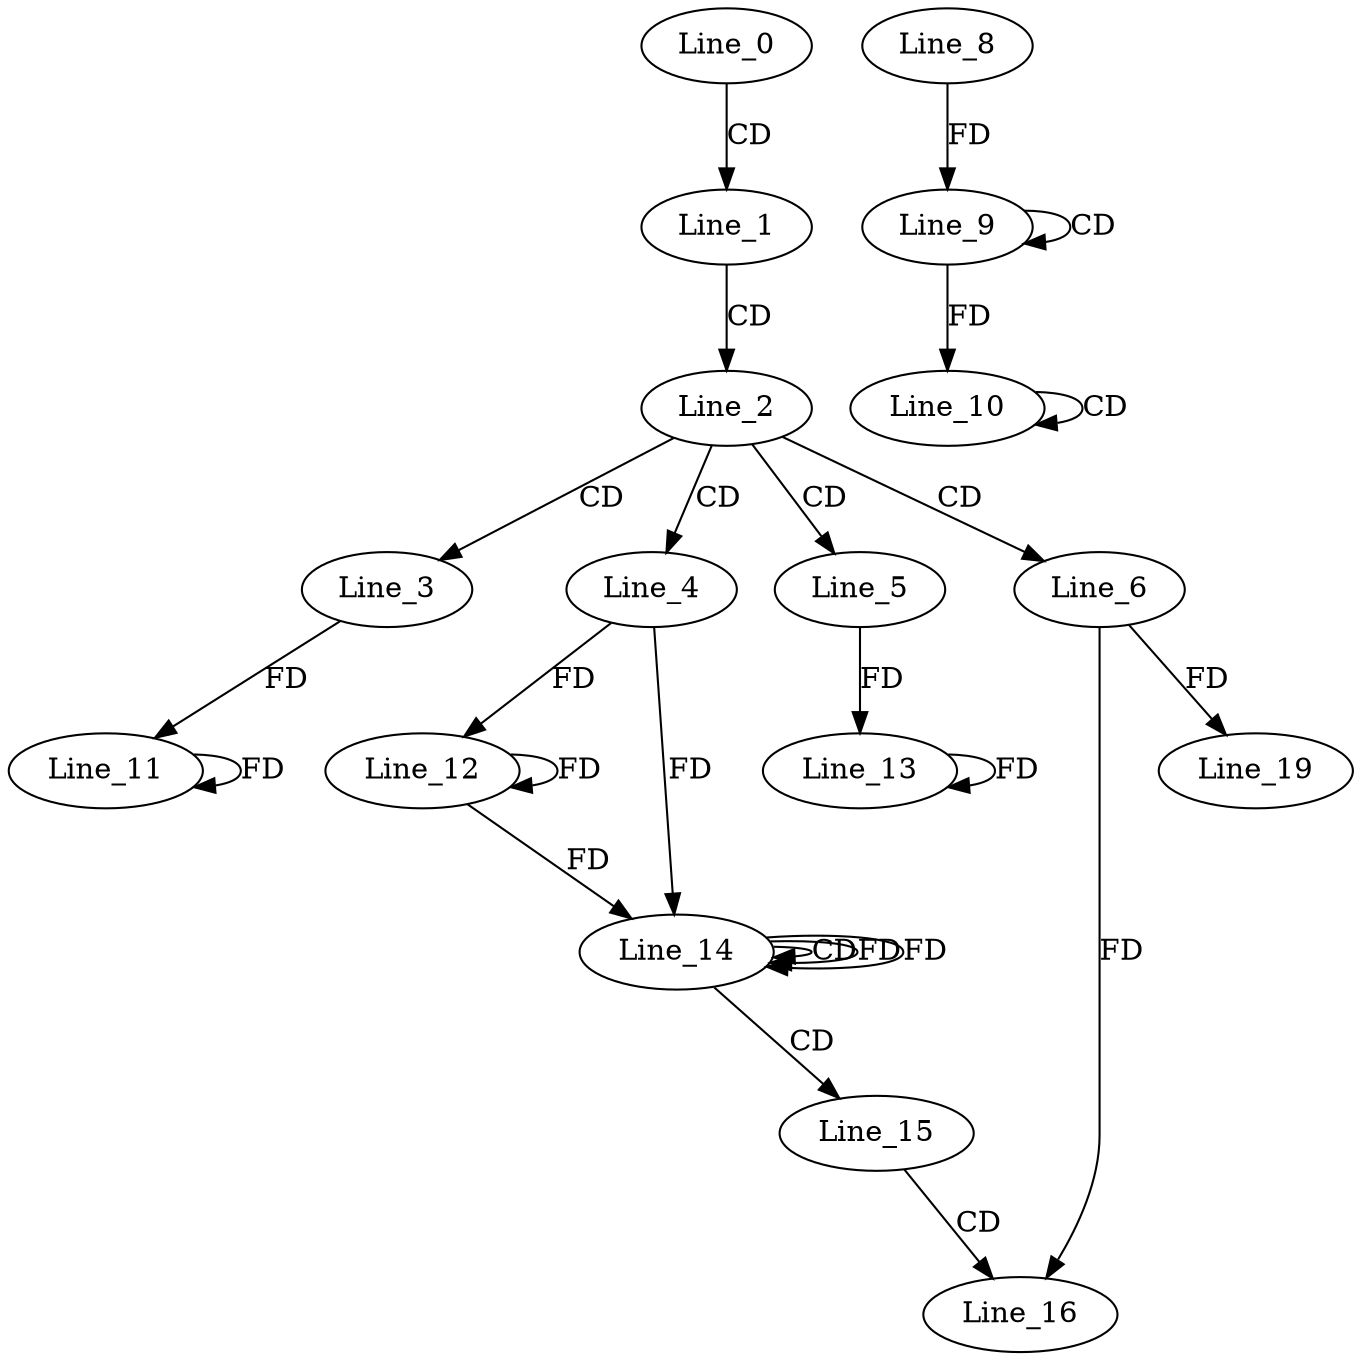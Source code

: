digraph G {
  Line_0;
  Line_1;
  Line_2;
  Line_3;
  Line_4;
  Line_5;
  Line_6;
  Line_9;
  Line_9;
  Line_8;
  Line_10;
  Line_10;
  Line_11;
  Line_11;
  Line_12;
  Line_12;
  Line_13;
  Line_13;
  Line_14;
  Line_14;
  Line_14;
  Line_15;
  Line_16;
  Line_19;
  Line_0 -> Line_1 [ label="CD" ];
  Line_1 -> Line_2 [ label="CD" ];
  Line_2 -> Line_3 [ label="CD" ];
  Line_2 -> Line_4 [ label="CD" ];
  Line_2 -> Line_5 [ label="CD" ];
  Line_2 -> Line_6 [ label="CD" ];
  Line_9 -> Line_9 [ label="CD" ];
  Line_8 -> Line_9 [ label="FD" ];
  Line_10 -> Line_10 [ label="CD" ];
  Line_9 -> Line_10 [ label="FD" ];
  Line_3 -> Line_11 [ label="FD" ];
  Line_11 -> Line_11 [ label="FD" ];
  Line_4 -> Line_12 [ label="FD" ];
  Line_12 -> Line_12 [ label="FD" ];
  Line_5 -> Line_13 [ label="FD" ];
  Line_13 -> Line_13 [ label="FD" ];
  Line_4 -> Line_14 [ label="FD" ];
  Line_12 -> Line_14 [ label="FD" ];
  Line_14 -> Line_14 [ label="CD" ];
  Line_14 -> Line_14 [ label="FD" ];
  Line_14 -> Line_15 [ label="CD" ];
  Line_15 -> Line_16 [ label="CD" ];
  Line_6 -> Line_16 [ label="FD" ];
  Line_6 -> Line_19 [ label="FD" ];
  Line_14 -> Line_14 [ label="FD" ];
}
